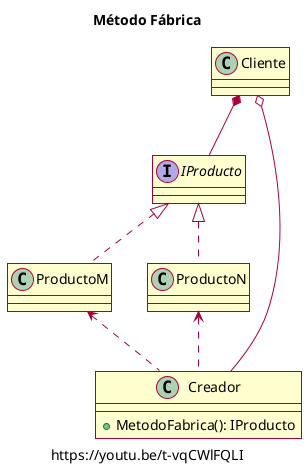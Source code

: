@startuml Nicosio

' Configuracion de la plantilla: skin tradicional, fuente Excel, sin sombra.
skin rose
skinparam classFontName Calibri
skinparam shadowing false

/'
    ────────────────────────────────────────────────────────────────────────────
    @title          PATRÓN MÉTODO FÁBRICA
    @description    El patrón Método Fábrica es un patrón de diseño creacional
                    que proporciona una interfaz para crear objetos en una
                    superclase mientras permite a las subclases alterar el tipo
                    de objetos que se crearán.
    @author         Gerardo Tordoya
    @date           2022-09-27
    @source         https://youtu.be/t-vqCWlFQLI
    ────────────────────────────────────────────────────────────────────────────
'/


title Método Fábrica

interface IProducto
class Cliente
class ProductoM
class ProductoN
class Creador
{
    +MetodoFabrica(): IProducto
}


Cliente *-- IProducto
Cliente o-- Creador

IProducto <|.. ProductoM
IProducto <|.. ProductoN

ProductoM <.. Creador
ProductoN <.. Creador


caption https://youtu.be/t-vqCWlFQLI

@enduml

/' 
  ┌──────────────────────────────────────────────────────────────────────────┐
  │ NOTA: Ver MD adjunto.                                                    │
  └──────────────────────────────────────────────────────────────────────────┘
 '/
